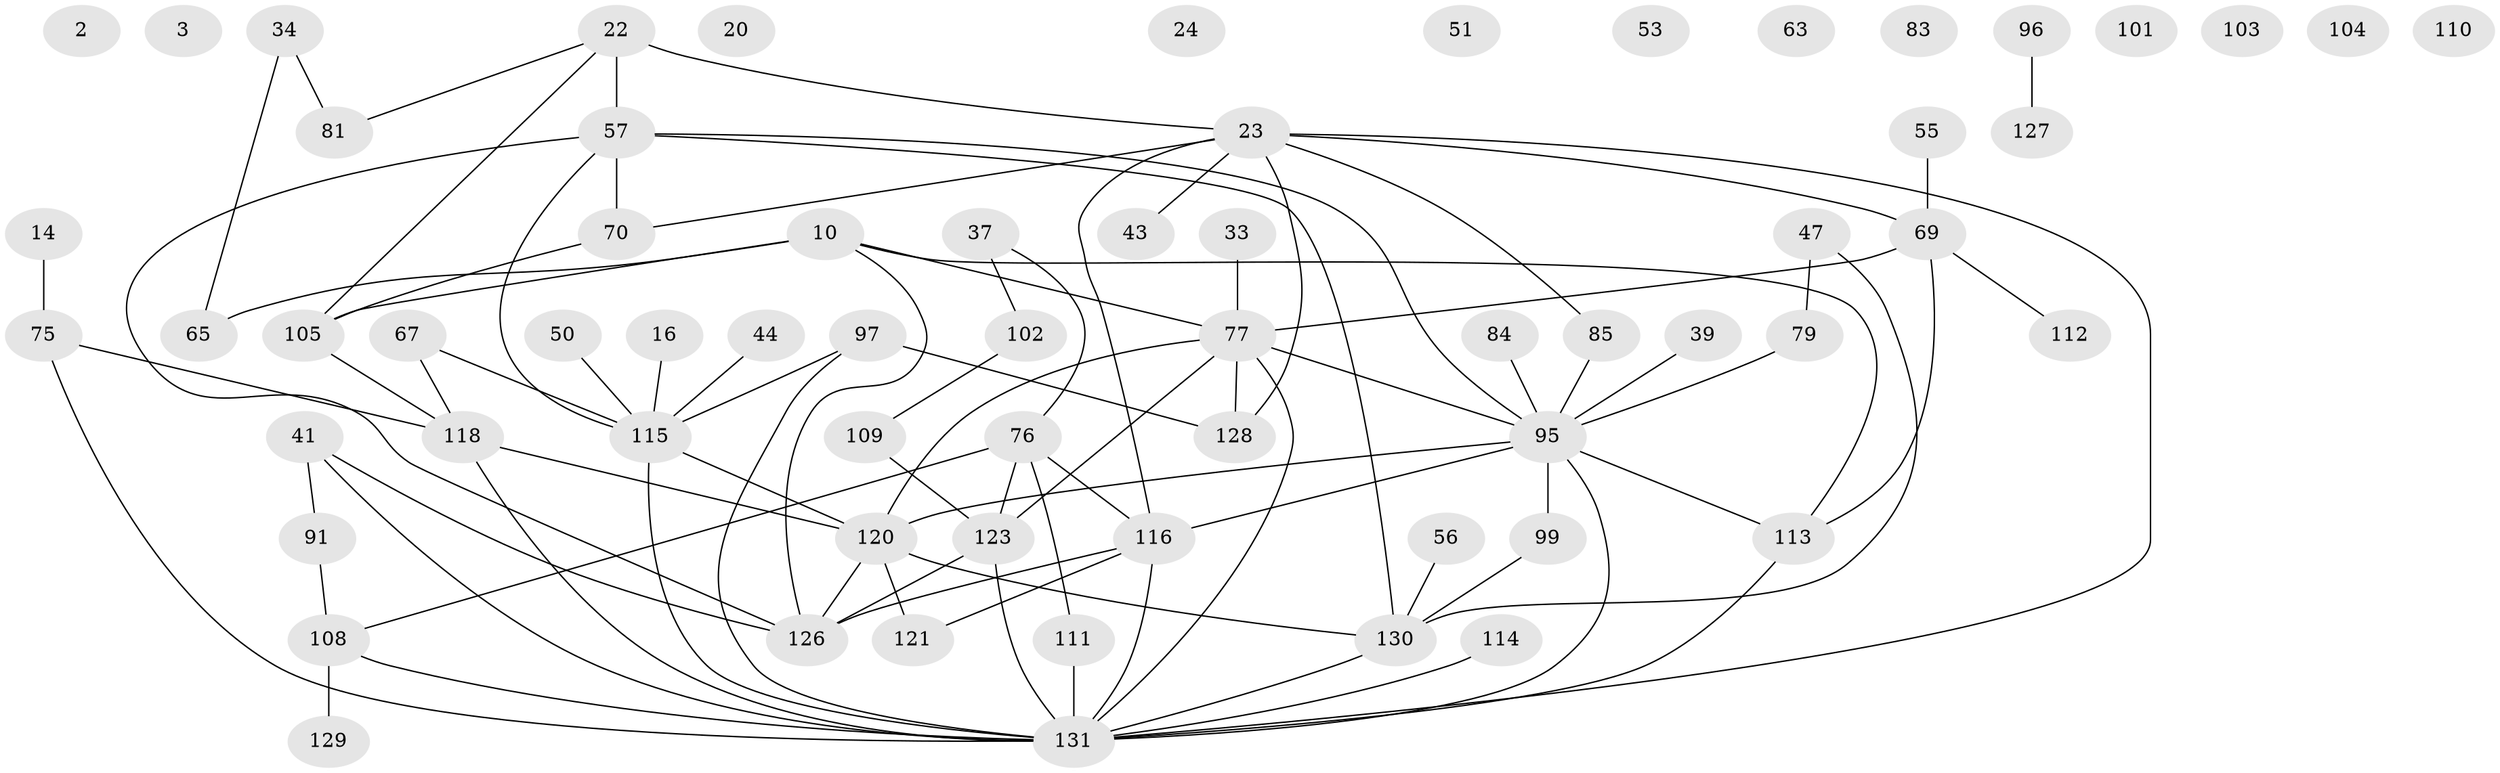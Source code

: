 // original degree distribution, {2: 0.20610687022900764, 0: 0.08396946564885496, 3: 0.22900763358778625, 4: 0.16793893129770993, 1: 0.15267175572519084, 6: 0.06870229007633588, 5: 0.0916030534351145}
// Generated by graph-tools (version 1.1) at 2025/39/03/09/25 04:39:23]
// undirected, 65 vertices, 90 edges
graph export_dot {
graph [start="1"]
  node [color=gray90,style=filled];
  2;
  3;
  10;
  14;
  16;
  20;
  22;
  23 [super="+18"];
  24;
  33;
  34;
  37;
  39;
  41;
  43;
  44;
  47;
  50;
  51 [super="+27"];
  53;
  55;
  56;
  57 [super="+11"];
  63;
  65;
  67;
  69 [super="+15+68"];
  70;
  75 [super="+49"];
  76;
  77 [super="+35+73"];
  79;
  81;
  83;
  84 [super="+7"];
  85;
  91;
  95 [super="+38+52+74"];
  96;
  97 [super="+58"];
  99;
  101;
  102;
  103;
  104;
  105 [super="+36"];
  108 [super="+82"];
  109;
  110;
  111;
  112;
  113 [super="+28+78"];
  114;
  115 [super="+60"];
  116 [super="+54+71+86"];
  118 [super="+45+107"];
  120 [super="+93"];
  121 [super="+59"];
  123 [super="+92"];
  126 [super="+64+119"];
  127;
  128;
  129;
  130 [super="+122"];
  131 [super="+40+125+117+94+124"];
  10 -- 65;
  10 -- 77;
  10 -- 105 [weight=2];
  10 -- 113;
  10 -- 126;
  14 -- 75;
  16 -- 115;
  22 -- 23 [weight=2];
  22 -- 57;
  22 -- 81;
  22 -- 105;
  23 -- 43;
  23 -- 85;
  23 -- 128 [weight=2];
  23 -- 116;
  23 -- 69;
  23 -- 70;
  23 -- 131;
  33 -- 77;
  34 -- 65;
  34 -- 81;
  37 -- 76;
  37 -- 102;
  39 -- 95;
  41 -- 91;
  41 -- 126;
  41 -- 131 [weight=2];
  44 -- 115;
  47 -- 79;
  47 -- 130;
  50 -- 115;
  55 -- 69;
  56 -- 130;
  57 -- 130 [weight=2];
  57 -- 115;
  57 -- 70;
  57 -- 126 [weight=2];
  57 -- 95;
  67 -- 118;
  67 -- 115;
  69 -- 77;
  69 -- 112;
  69 -- 113;
  70 -- 105;
  75 -- 118 [weight=2];
  75 -- 131;
  76 -- 111;
  76 -- 123 [weight=2];
  76 -- 108;
  76 -- 116;
  77 -- 128;
  77 -- 123 [weight=2];
  77 -- 131 [weight=3];
  77 -- 95 [weight=3];
  77 -- 120;
  79 -- 95;
  84 -- 95;
  85 -- 95 [weight=2];
  91 -- 108;
  95 -- 99;
  95 -- 120;
  95 -- 113;
  95 -- 116;
  95 -- 131 [weight=2];
  96 -- 127;
  97 -- 128;
  97 -- 115 [weight=2];
  97 -- 131;
  99 -- 130;
  102 -- 109;
  105 -- 118 [weight=2];
  108 -- 129;
  108 -- 131 [weight=4];
  109 -- 123 [weight=2];
  111 -- 131;
  113 -- 131;
  114 -- 131;
  115 -- 120 [weight=2];
  115 -- 131;
  116 -- 121;
  116 -- 131 [weight=3];
  116 -- 126;
  118 -- 120;
  118 -- 131 [weight=3];
  120 -- 121;
  120 -- 126;
  120 -- 130;
  123 -- 126;
  123 -- 131;
  130 -- 131 [weight=2];
}
